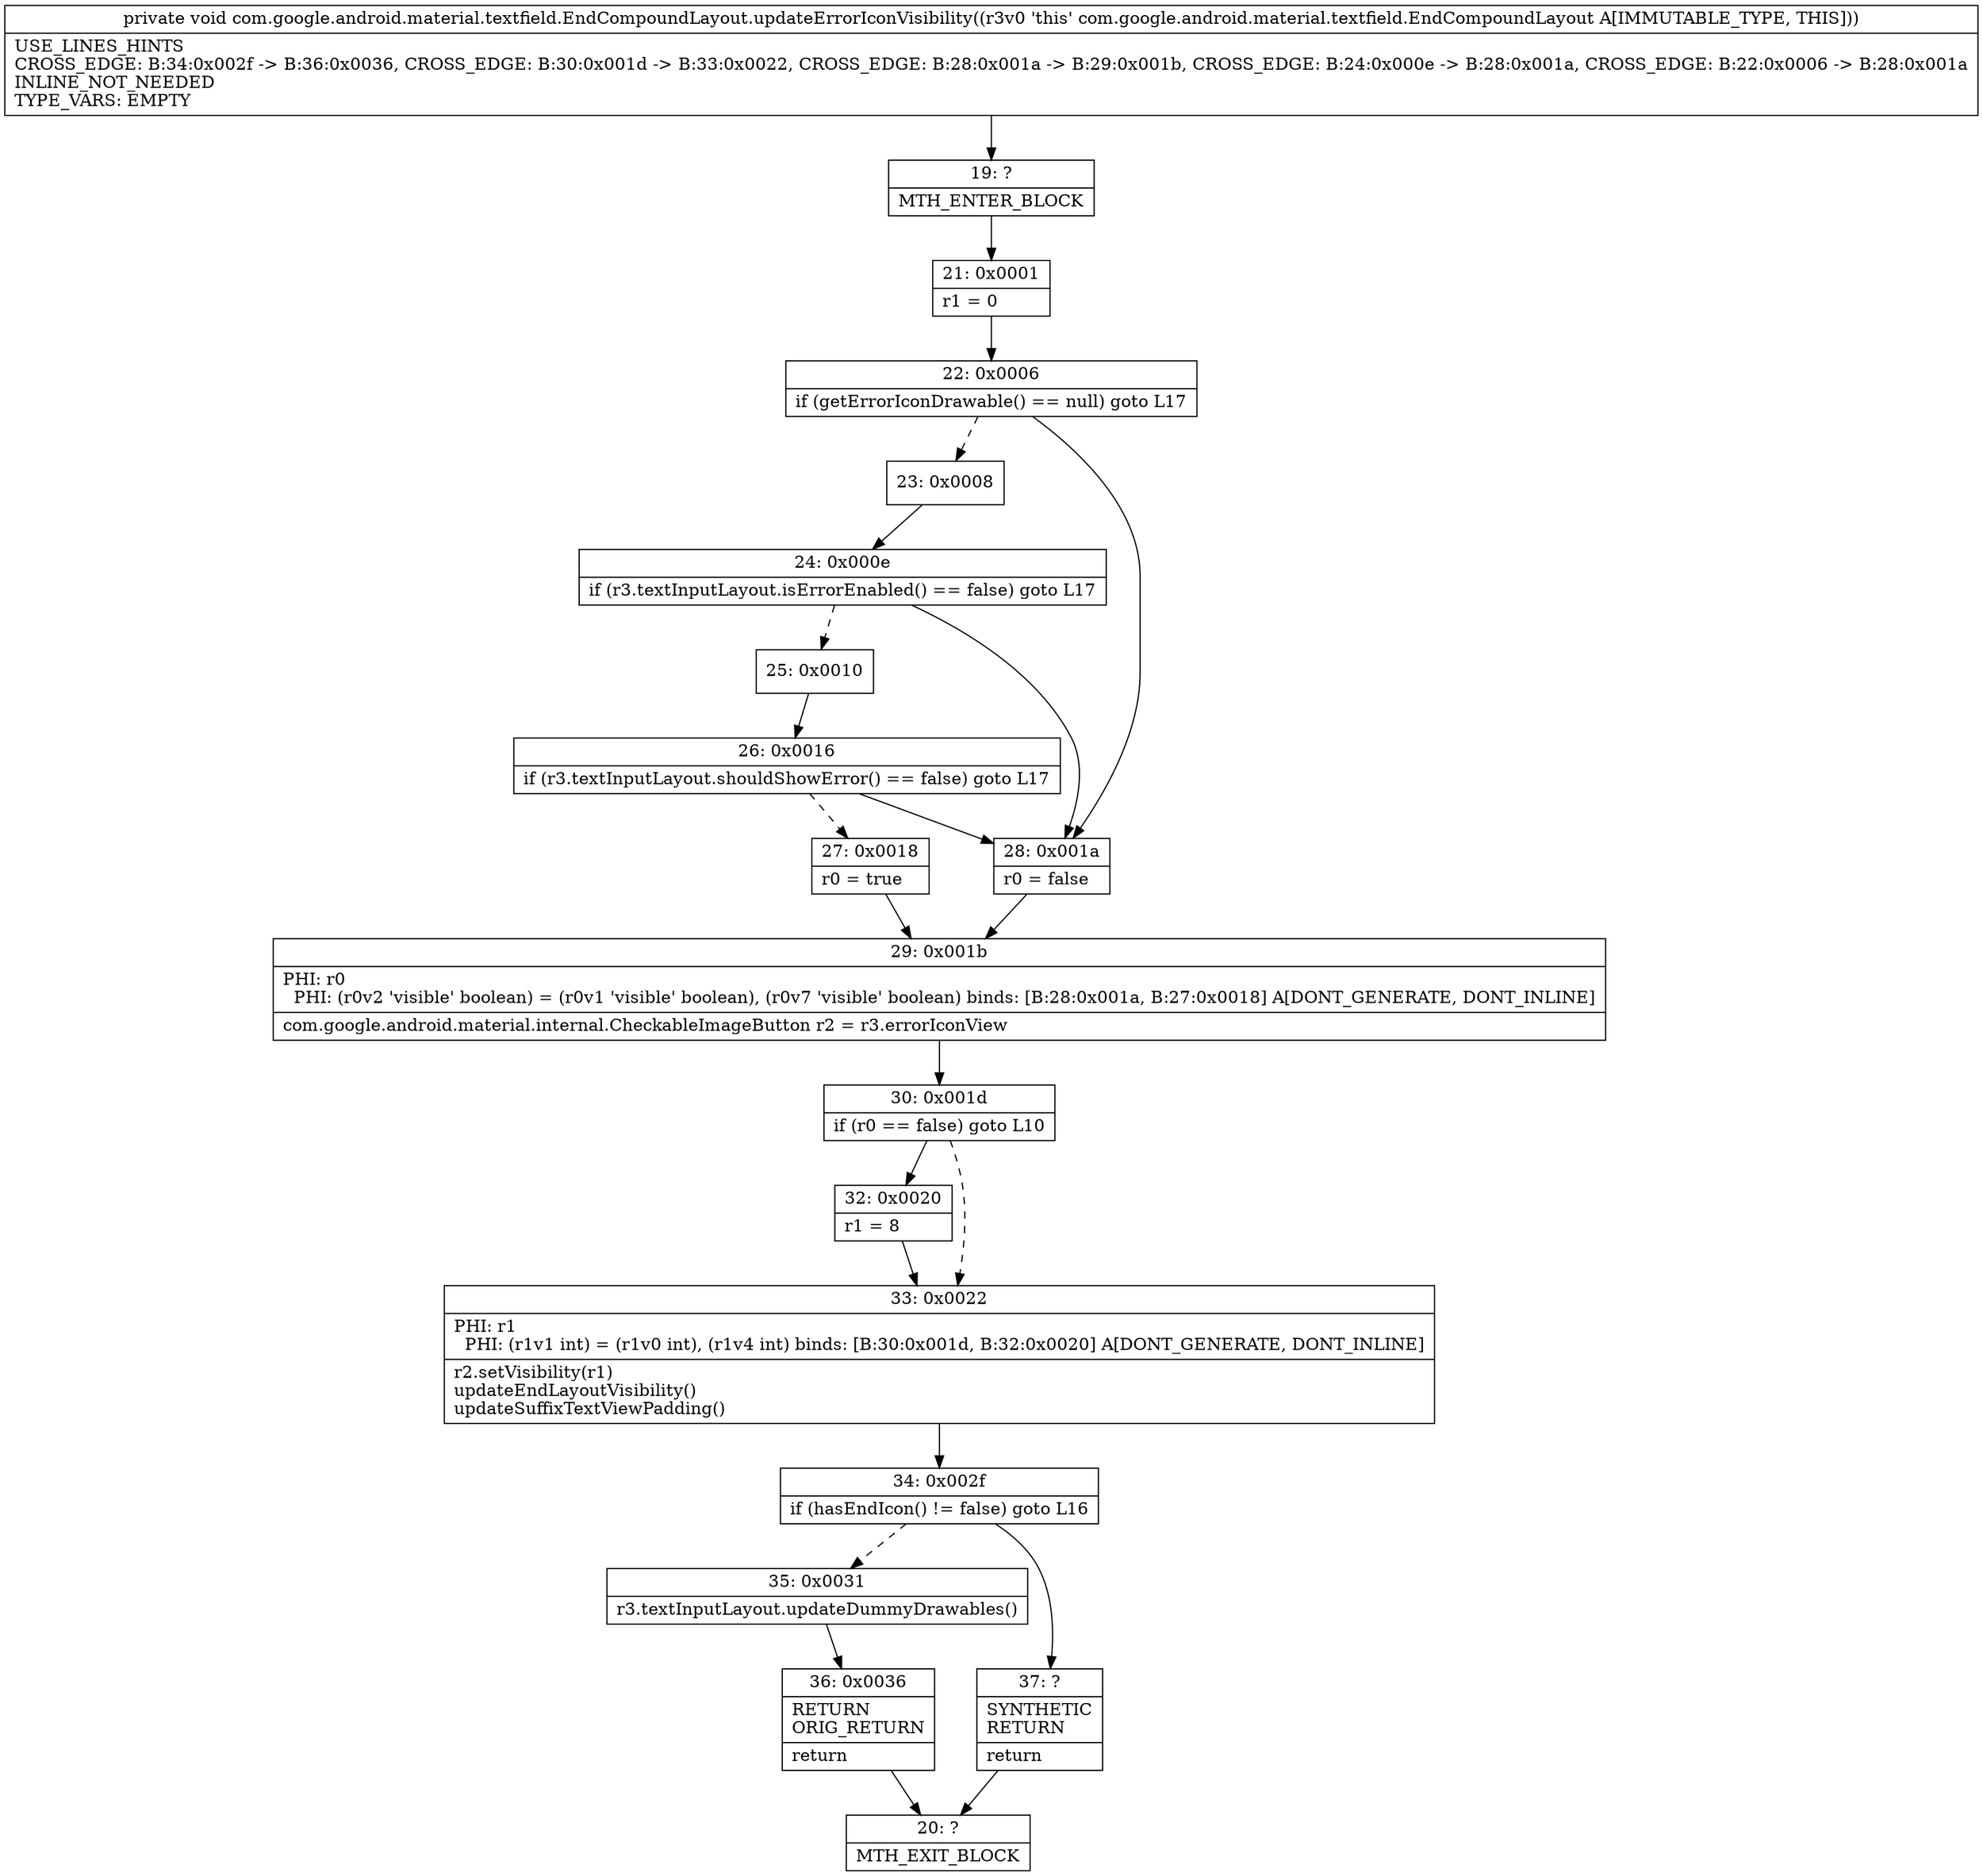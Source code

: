 digraph "CFG forcom.google.android.material.textfield.EndCompoundLayout.updateErrorIconVisibility()V" {
Node_19 [shape=record,label="{19\:\ ?|MTH_ENTER_BLOCK\l}"];
Node_21 [shape=record,label="{21\:\ 0x0001|r1 = 0\l}"];
Node_22 [shape=record,label="{22\:\ 0x0006|if (getErrorIconDrawable() == null) goto L17\l}"];
Node_23 [shape=record,label="{23\:\ 0x0008}"];
Node_24 [shape=record,label="{24\:\ 0x000e|if (r3.textInputLayout.isErrorEnabled() == false) goto L17\l}"];
Node_25 [shape=record,label="{25\:\ 0x0010}"];
Node_26 [shape=record,label="{26\:\ 0x0016|if (r3.textInputLayout.shouldShowError() == false) goto L17\l}"];
Node_27 [shape=record,label="{27\:\ 0x0018|r0 = true\l}"];
Node_29 [shape=record,label="{29\:\ 0x001b|PHI: r0 \l  PHI: (r0v2 'visible' boolean) = (r0v1 'visible' boolean), (r0v7 'visible' boolean) binds: [B:28:0x001a, B:27:0x0018] A[DONT_GENERATE, DONT_INLINE]\l|com.google.android.material.internal.CheckableImageButton r2 = r3.errorIconView\l}"];
Node_30 [shape=record,label="{30\:\ 0x001d|if (r0 == false) goto L10\l}"];
Node_32 [shape=record,label="{32\:\ 0x0020|r1 = 8\l}"];
Node_33 [shape=record,label="{33\:\ 0x0022|PHI: r1 \l  PHI: (r1v1 int) = (r1v0 int), (r1v4 int) binds: [B:30:0x001d, B:32:0x0020] A[DONT_GENERATE, DONT_INLINE]\l|r2.setVisibility(r1)\lupdateEndLayoutVisibility()\lupdateSuffixTextViewPadding()\l}"];
Node_34 [shape=record,label="{34\:\ 0x002f|if (hasEndIcon() != false) goto L16\l}"];
Node_35 [shape=record,label="{35\:\ 0x0031|r3.textInputLayout.updateDummyDrawables()\l}"];
Node_36 [shape=record,label="{36\:\ 0x0036|RETURN\lORIG_RETURN\l|return\l}"];
Node_20 [shape=record,label="{20\:\ ?|MTH_EXIT_BLOCK\l}"];
Node_37 [shape=record,label="{37\:\ ?|SYNTHETIC\lRETURN\l|return\l}"];
Node_28 [shape=record,label="{28\:\ 0x001a|r0 = false\l}"];
MethodNode[shape=record,label="{private void com.google.android.material.textfield.EndCompoundLayout.updateErrorIconVisibility((r3v0 'this' com.google.android.material.textfield.EndCompoundLayout A[IMMUTABLE_TYPE, THIS]))  | USE_LINES_HINTS\lCROSS_EDGE: B:34:0x002f \-\> B:36:0x0036, CROSS_EDGE: B:30:0x001d \-\> B:33:0x0022, CROSS_EDGE: B:28:0x001a \-\> B:29:0x001b, CROSS_EDGE: B:24:0x000e \-\> B:28:0x001a, CROSS_EDGE: B:22:0x0006 \-\> B:28:0x001a\lINLINE_NOT_NEEDED\lTYPE_VARS: EMPTY\l}"];
MethodNode -> Node_19;Node_19 -> Node_21;
Node_21 -> Node_22;
Node_22 -> Node_23[style=dashed];
Node_22 -> Node_28;
Node_23 -> Node_24;
Node_24 -> Node_25[style=dashed];
Node_24 -> Node_28;
Node_25 -> Node_26;
Node_26 -> Node_27[style=dashed];
Node_26 -> Node_28;
Node_27 -> Node_29;
Node_29 -> Node_30;
Node_30 -> Node_32;
Node_30 -> Node_33[style=dashed];
Node_32 -> Node_33;
Node_33 -> Node_34;
Node_34 -> Node_35[style=dashed];
Node_34 -> Node_37;
Node_35 -> Node_36;
Node_36 -> Node_20;
Node_37 -> Node_20;
Node_28 -> Node_29;
}

